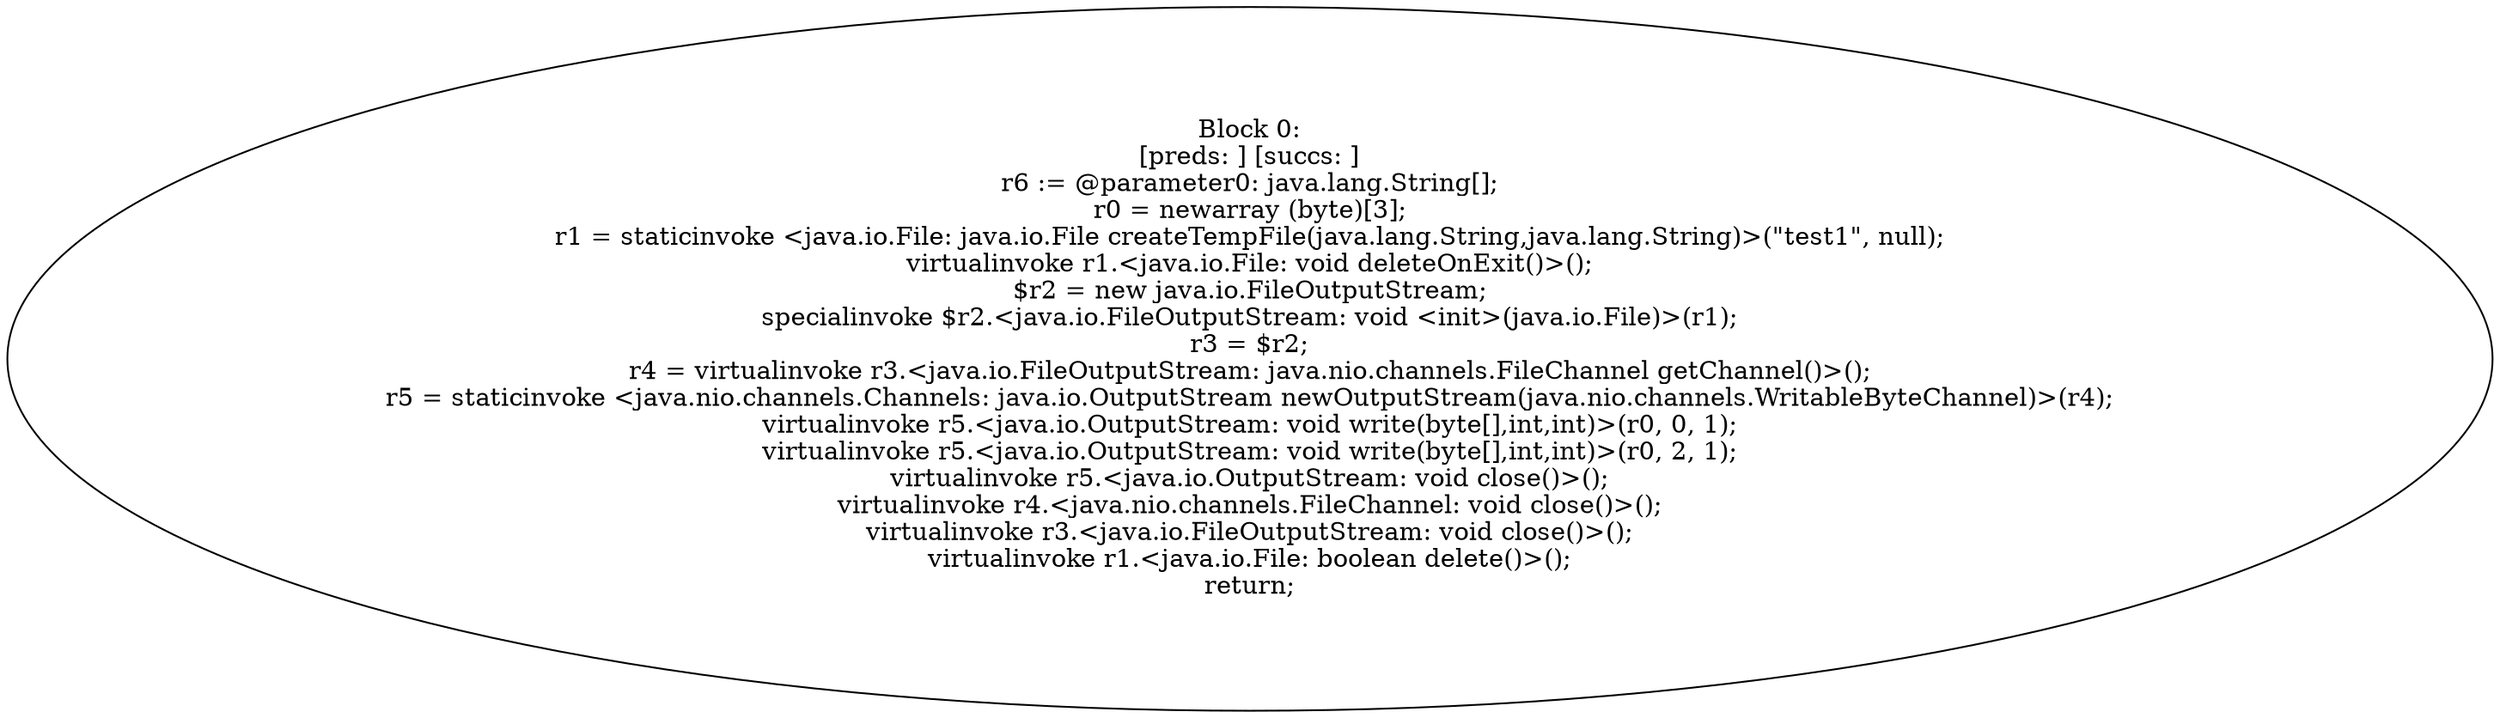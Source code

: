 digraph "unitGraph" {
    "Block 0:
[preds: ] [succs: ]
r6 := @parameter0: java.lang.String[];
r0 = newarray (byte)[3];
r1 = staticinvoke <java.io.File: java.io.File createTempFile(java.lang.String,java.lang.String)>(\"test1\", null);
virtualinvoke r1.<java.io.File: void deleteOnExit()>();
$r2 = new java.io.FileOutputStream;
specialinvoke $r2.<java.io.FileOutputStream: void <init>(java.io.File)>(r1);
r3 = $r2;
r4 = virtualinvoke r3.<java.io.FileOutputStream: java.nio.channels.FileChannel getChannel()>();
r5 = staticinvoke <java.nio.channels.Channels: java.io.OutputStream newOutputStream(java.nio.channels.WritableByteChannel)>(r4);
virtualinvoke r5.<java.io.OutputStream: void write(byte[],int,int)>(r0, 0, 1);
virtualinvoke r5.<java.io.OutputStream: void write(byte[],int,int)>(r0, 2, 1);
virtualinvoke r5.<java.io.OutputStream: void close()>();
virtualinvoke r4.<java.nio.channels.FileChannel: void close()>();
virtualinvoke r3.<java.io.FileOutputStream: void close()>();
virtualinvoke r1.<java.io.File: boolean delete()>();
return;
"
}
